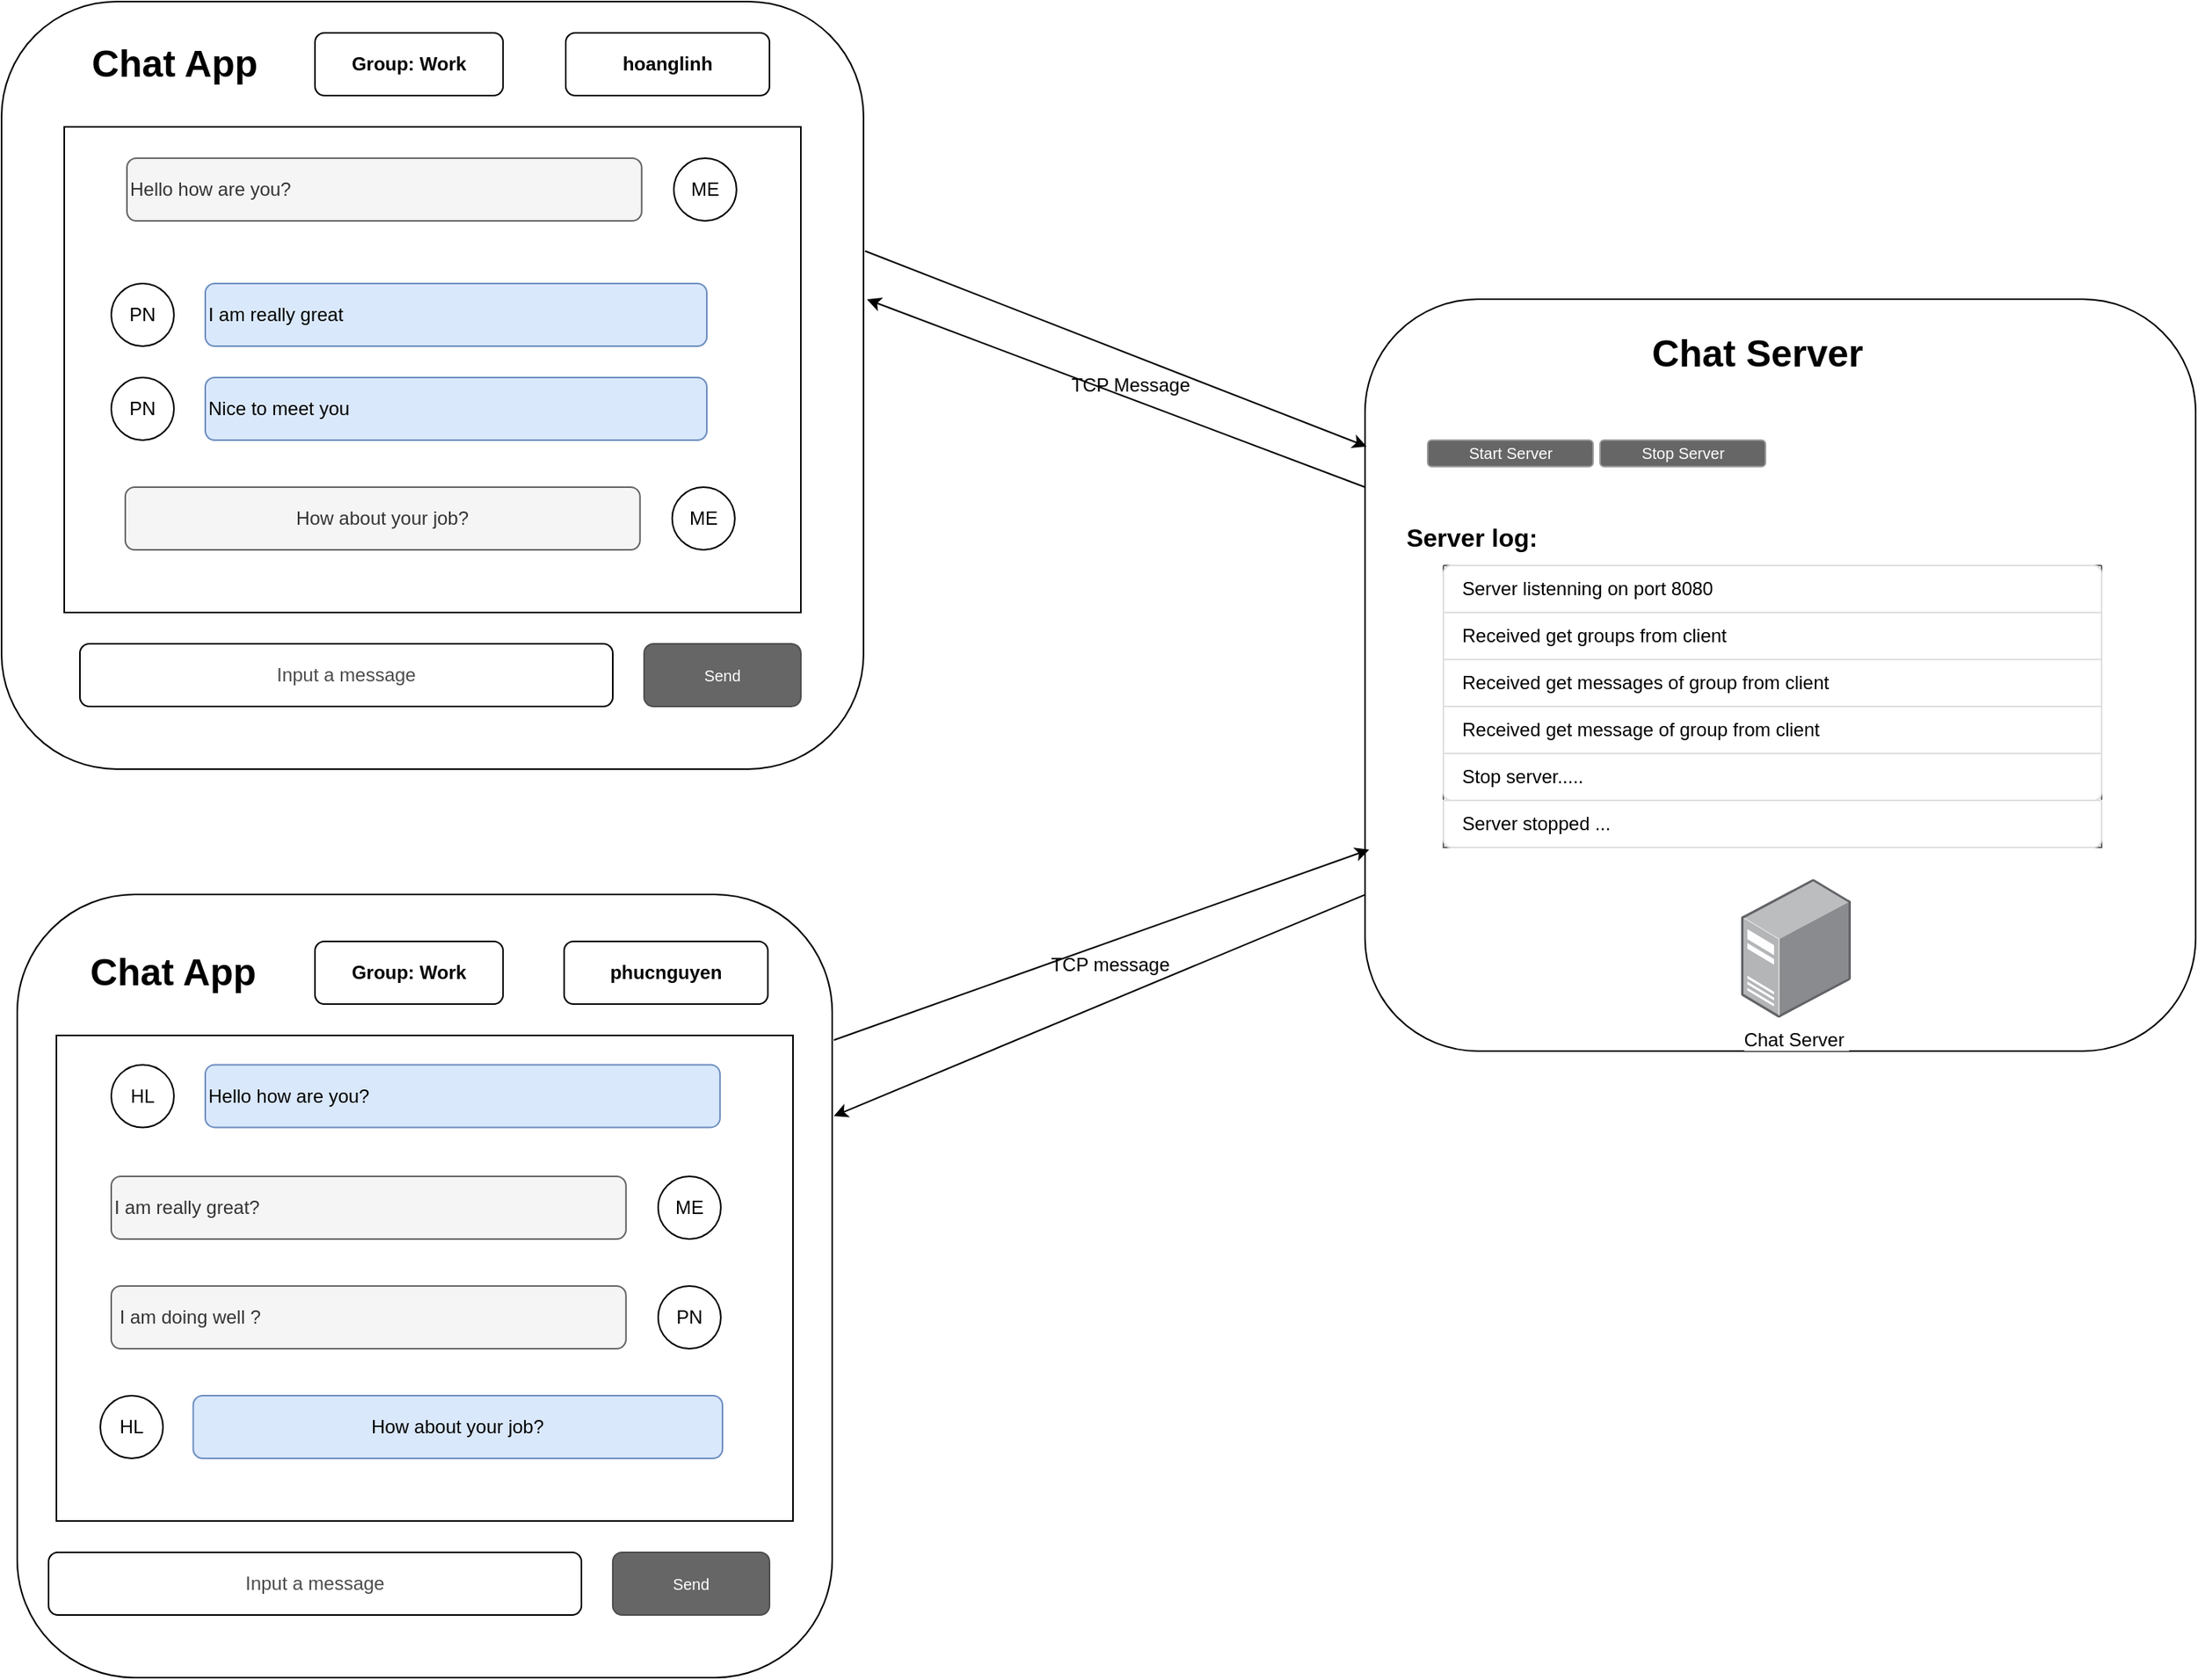 <mxfile version="24.7.17" pages="4">
  <diagram name="User Interface" id="kkoWEC16X2jwk09VRAtZ">
    <mxGraphModel dx="2104" dy="1408" grid="1" gridSize="10" guides="1" tooltips="1" connect="1" arrows="1" fold="1" page="1" pageScale="1" pageWidth="827" pageHeight="1169" math="0" shadow="0">
      <root>
        <mxCell id="0" />
        <mxCell id="1" parent="0" />
        <mxCell id="aZz681Y8wiULObZYQGnS-1" value="" style="rounded=1;whiteSpace=wrap;html=1;" parent="1" vertex="1">
          <mxGeometry x="70" y="90" width="550" height="490" as="geometry" />
        </mxCell>
        <mxCell id="aZz681Y8wiULObZYQGnS-3" value="" style="rounded=0;whiteSpace=wrap;html=1;" parent="1" vertex="1">
          <mxGeometry x="110" y="170" width="470" height="310" as="geometry" />
        </mxCell>
        <mxCell id="aZz681Y8wiULObZYQGnS-18" value="" style="group;flipV=1;flipH=1;" parent="1" vertex="1" connectable="0">
          <mxGeometry x="140" y="270" width="380" height="40" as="geometry" />
        </mxCell>
        <mxCell id="aZz681Y8wiULObZYQGnS-19" value="I am really great" style="rounded=1;whiteSpace=wrap;html=1;align=left;fillColor=#dae8fc;strokeColor=#6c8ebf;" parent="aZz681Y8wiULObZYQGnS-18" vertex="1">
          <mxGeometry x="60" width="320" height="40" as="geometry" />
        </mxCell>
        <mxCell id="aZz681Y8wiULObZYQGnS-20" value="PN" style="ellipse;whiteSpace=wrap;html=1;aspect=fixed;" parent="aZz681Y8wiULObZYQGnS-18" vertex="1">
          <mxGeometry width="40" height="40" as="geometry" />
        </mxCell>
        <mxCell id="aZz681Y8wiULObZYQGnS-22" value="" style="group" parent="1" vertex="1" connectable="0">
          <mxGeometry x="150" y="190" width="390" height="40" as="geometry" />
        </mxCell>
        <mxCell id="aZz681Y8wiULObZYQGnS-23" value="" style="group" parent="aZz681Y8wiULObZYQGnS-22" vertex="1" connectable="0">
          <mxGeometry width="390" height="40" as="geometry" />
        </mxCell>
        <mxCell id="aZz681Y8wiULObZYQGnS-9" value="Hello how are you?" style="rounded=1;whiteSpace=wrap;html=1;align=left;fillColor=#f5f5f5;fontColor=#333333;strokeColor=#666666;" parent="aZz681Y8wiULObZYQGnS-23" vertex="1">
          <mxGeometry width="328.421" height="40" as="geometry" />
        </mxCell>
        <mxCell id="aZz681Y8wiULObZYQGnS-13" value="ME" style="ellipse;whiteSpace=wrap;html=1;aspect=fixed;" parent="aZz681Y8wiULObZYQGnS-23" vertex="1">
          <mxGeometry x="348.947" width="40" height="40" as="geometry" />
        </mxCell>
        <mxCell id="aZz681Y8wiULObZYQGnS-24" value="" style="group;flipV=1;flipH=1;align=left;" parent="1" vertex="1" connectable="0">
          <mxGeometry x="140" y="330" width="380" height="40" as="geometry" />
        </mxCell>
        <mxCell id="aZz681Y8wiULObZYQGnS-25" value="Nice to meet you" style="rounded=1;whiteSpace=wrap;html=1;align=left;fillColor=#dae8fc;strokeColor=#6c8ebf;" parent="aZz681Y8wiULObZYQGnS-24" vertex="1">
          <mxGeometry x="60" width="320" height="40" as="geometry" />
        </mxCell>
        <mxCell id="aZz681Y8wiULObZYQGnS-26" value="PN" style="ellipse;whiteSpace=wrap;html=1;aspect=fixed;" parent="aZz681Y8wiULObZYQGnS-24" vertex="1">
          <mxGeometry width="40" height="40" as="geometry" />
        </mxCell>
        <mxCell id="aZz681Y8wiULObZYQGnS-27" value="" style="group;align=left;" parent="1" vertex="1" connectable="0">
          <mxGeometry x="148.95" y="400" width="390" height="40" as="geometry" />
        </mxCell>
        <mxCell id="aZz681Y8wiULObZYQGnS-28" value="" style="group" parent="aZz681Y8wiULObZYQGnS-27" vertex="1" connectable="0">
          <mxGeometry width="390" height="40" as="geometry" />
        </mxCell>
        <mxCell id="aZz681Y8wiULObZYQGnS-29" value="How about your job?" style="rounded=1;whiteSpace=wrap;html=1;fillColor=#f5f5f5;fontColor=#333333;strokeColor=#666666;" parent="aZz681Y8wiULObZYQGnS-28" vertex="1">
          <mxGeometry width="328.421" height="40" as="geometry" />
        </mxCell>
        <mxCell id="aZz681Y8wiULObZYQGnS-30" value="ME" style="ellipse;whiteSpace=wrap;html=1;aspect=fixed;" parent="aZz681Y8wiULObZYQGnS-28" vertex="1">
          <mxGeometry x="348.947" width="40" height="40" as="geometry" />
        </mxCell>
        <mxCell id="aZz681Y8wiULObZYQGnS-31" value="Chat App" style="text;strokeColor=none;fillColor=none;html=1;fontSize=24;fontStyle=1;verticalAlign=middle;align=center;" parent="1" vertex="1">
          <mxGeometry x="130" y="110" width="100" height="40" as="geometry" />
        </mxCell>
        <mxCell id="aZz681Y8wiULObZYQGnS-34" value="" style="group" parent="1" vertex="1" connectable="0">
          <mxGeometry x="940" y="280" width="530" height="488.7" as="geometry" />
        </mxCell>
        <mxCell id="aZz681Y8wiULObZYQGnS-2" value="" style="rounded=1;whiteSpace=wrap;html=1;" parent="aZz681Y8wiULObZYQGnS-34" vertex="1">
          <mxGeometry width="530" height="480" as="geometry" />
        </mxCell>
        <mxCell id="opsHl_IxKaoukE8vfMGn-2" value="Chat Server" style="text;strokeColor=none;fillColor=none;html=1;fontSize=24;fontStyle=1;verticalAlign=middle;align=center;" parent="aZz681Y8wiULObZYQGnS-34" vertex="1">
          <mxGeometry x="200" y="15" width="100" height="40" as="geometry" />
        </mxCell>
        <mxCell id="opsHl_IxKaoukE8vfMGn-3" value="Start Server" style="rounded=1;html=1;shadow=0;dashed=0;whiteSpace=wrap;fontSize=10;fillColor=#666666;align=center;strokeColor=#999999;fontColor=#ffffff;" parent="aZz681Y8wiULObZYQGnS-34" vertex="1">
          <mxGeometry x="40" y="90" width="105.5" height="16.88" as="geometry" />
        </mxCell>
        <mxCell id="opsHl_IxKaoukE8vfMGn-4" value="Stop Server" style="rounded=1;html=1;shadow=0;dashed=0;whiteSpace=wrap;fontSize=10;fillColor=#666666;align=center;strokeColor=#999999;fontColor=#ffffff;" parent="aZz681Y8wiULObZYQGnS-34" vertex="1">
          <mxGeometry x="150" y="90" width="105.5" height="16.88" as="geometry" />
        </mxCell>
        <mxCell id="opsHl_IxKaoukE8vfMGn-5" value="&lt;font style=&quot;font-size: 16px;&quot;&gt;Server log:&amp;nbsp;&lt;/font&gt;" style="text;strokeColor=none;fillColor=none;html=1;fontSize=24;fontStyle=1;verticalAlign=middle;align=center;" parent="aZz681Y8wiULObZYQGnS-34" vertex="1">
          <mxGeometry x="20" y="130" width="100" height="40" as="geometry" />
        </mxCell>
        <mxCell id="opsHl_IxKaoukE8vfMGn-6" value="" style="swimlane;fontStyle=0;childLayout=stackLayout;horizontal=1;startSize=0;horizontalStack=0;resizeParent=1;resizeParentMax=0;resizeLast=0;collapsible=0;marginBottom=0;whiteSpace=wrap;html=1;strokeColor=#666666;fillColor=#f5f5f5;fontColor=#333333;" parent="aZz681Y8wiULObZYQGnS-34" vertex="1">
          <mxGeometry x="50" y="170" width="420" height="180" as="geometry" />
        </mxCell>
        <mxCell id="opsHl_IxKaoukE8vfMGn-7" value="Server listenning on port 8080" style="text;strokeColor=#DFDFDF;fillColor=#FFFFFF;align=left;verticalAlign=middle;spacingLeft=10;spacingRight=10;overflow=hidden;points=[[0,0.5],[1,0.5]];portConstraint=eastwest;rotatable=0;whiteSpace=wrap;html=1;shape=mxgraph.bootstrap.topButton;rSize=5;fontColor=#000000;" parent="opsHl_IxKaoukE8vfMGn-6" vertex="1">
          <mxGeometry width="420" height="30" as="geometry" />
        </mxCell>
        <mxCell id="opsHl_IxKaoukE8vfMGn-8" value="Received get groups from client&amp;nbsp;" style="text;strokeColor=#DFDFDF;fillColor=#FFFFFF;align=left;verticalAlign=middle;spacingLeft=10;spacingRight=10;overflow=hidden;points=[[0,0.5],[1,0.5]];portConstraint=eastwest;rotatable=0;whiteSpace=wrap;html=1;rSize=5;fontColor=#000000;" parent="opsHl_IxKaoukE8vfMGn-6" vertex="1">
          <mxGeometry y="30" width="420" height="30" as="geometry" />
        </mxCell>
        <mxCell id="opsHl_IxKaoukE8vfMGn-9" value="Received get messages of group from client&amp;nbsp;" style="text;strokeColor=#DFDFDF;fillColor=#FFFFFF;align=left;verticalAlign=middle;spacingLeft=10;spacingRight=10;overflow=hidden;points=[[0,0.5],[1,0.5]];portConstraint=eastwest;rotatable=0;whiteSpace=wrap;html=1;rSize=5;fontColor=#000000;" parent="opsHl_IxKaoukE8vfMGn-6" vertex="1">
          <mxGeometry y="60" width="420" height="30" as="geometry" />
        </mxCell>
        <mxCell id="opsHl_IxKaoukE8vfMGn-10" value="Received get message of group from client&amp;nbsp;" style="text;strokeColor=#DFDFDF;fillColor=#FFFFFF;align=left;verticalAlign=middle;spacingLeft=10;spacingRight=10;overflow=hidden;points=[[0,0.5],[1,0.5]];portConstraint=eastwest;rotatable=0;whiteSpace=wrap;html=1;rSize=5;fontColor=#000000;" parent="opsHl_IxKaoukE8vfMGn-6" vertex="1">
          <mxGeometry y="90" width="420" height="30" as="geometry" />
        </mxCell>
        <mxCell id="opsHl_IxKaoukE8vfMGn-11" value="Stop server....." style="text;strokeColor=#DFDFDF;fillColor=#FFFFFF;align=left;verticalAlign=middle;spacingLeft=10;spacingRight=10;overflow=hidden;points=[[0,0.5],[1,0.5]];portConstraint=eastwest;rotatable=0;whiteSpace=wrap;html=1;shape=mxgraph.bootstrap.bottomButton;rSize=5;fontColor=#000000;" parent="opsHl_IxKaoukE8vfMGn-6" vertex="1">
          <mxGeometry y="120" width="420" height="30" as="geometry" />
        </mxCell>
        <mxCell id="opsHl_IxKaoukE8vfMGn-13" value="Server stopped ...&amp;nbsp;" style="text;strokeColor=#DFDFDF;fillColor=#FFFFFF;align=left;verticalAlign=middle;spacingLeft=10;spacingRight=10;overflow=hidden;points=[[0,0.5],[1,0.5]];portConstraint=eastwest;rotatable=0;whiteSpace=wrap;html=1;shape=mxgraph.bootstrap.bottomButton;rSize=5;fontColor=#000000;" parent="opsHl_IxKaoukE8vfMGn-6" vertex="1">
          <mxGeometry y="150" width="420" height="30" as="geometry" />
        </mxCell>
        <mxCell id="aZz681Y8wiULObZYQGnS-10" value="Chat Server&amp;nbsp;" style="image;points=[];aspect=fixed;html=1;align=center;shadow=0;dashed=0;image=img/lib/allied_telesis/computer_and_terminals/Server_Desktop.svg;" parent="aZz681Y8wiULObZYQGnS-34" vertex="1">
          <mxGeometry x="240" y="370" width="69.98" height="88.7" as="geometry" />
        </mxCell>
        <mxCell id="L5mD3Go3oSKjHbqZLfvd-1" value="hoanglinh" style="rounded=1;whiteSpace=wrap;html=1;fontStyle=1" parent="1" vertex="1">
          <mxGeometry x="430" y="110" width="130" height="40" as="geometry" />
        </mxCell>
        <mxCell id="L5mD3Go3oSKjHbqZLfvd-2" value="" style="endArrow=classic;html=1;rounded=0;exitX=1;exitY=0.325;exitDx=0;exitDy=0;exitPerimeter=0;entryX=0.002;entryY=0.196;entryDx=0;entryDy=0;entryPerimeter=0;" parent="1" edge="1" target="aZz681Y8wiULObZYQGnS-2">
          <mxGeometry width="50" height="50" relative="1" as="geometry">
            <mxPoint x="621" y="249.25" as="sourcePoint" />
            <mxPoint x="1061" y="410" as="targetPoint" />
          </mxGeometry>
        </mxCell>
        <mxCell id="L5mD3Go3oSKjHbqZLfvd-3" value="" style="endArrow=classic;html=1;rounded=0;entryX=1.004;entryY=0.388;entryDx=0;entryDy=0;entryPerimeter=0;exitX=0;exitY=0.25;exitDx=0;exitDy=0;" parent="1" target="aZz681Y8wiULObZYQGnS-1" edge="1" source="aZz681Y8wiULObZYQGnS-2">
          <mxGeometry width="50" height="50" relative="1" as="geometry">
            <mxPoint x="1060" y="448" as="sourcePoint" />
            <mxPoint x="800" y="240" as="targetPoint" />
          </mxGeometry>
        </mxCell>
        <mxCell id="L5mD3Go3oSKjHbqZLfvd-5" value="" style="rounded=1;whiteSpace=wrap;html=1;" parent="1" vertex="1">
          <mxGeometry x="80" y="660" width="520" height="500" as="geometry" />
        </mxCell>
        <mxCell id="L5mD3Go3oSKjHbqZLfvd-8" value="" style="endArrow=classic;html=1;rounded=0;entryX=0.005;entryY=0.732;entryDx=0;entryDy=0;entryPerimeter=0;exitX=1.002;exitY=0.186;exitDx=0;exitDy=0;exitPerimeter=0;" parent="1" edge="1" target="aZz681Y8wiULObZYQGnS-2" source="L5mD3Go3oSKjHbqZLfvd-5">
          <mxGeometry width="50" height="50" relative="1" as="geometry">
            <mxPoint x="660" y="690" as="sourcePoint" />
            <mxPoint x="1060" y="600" as="targetPoint" />
          </mxGeometry>
        </mxCell>
        <mxCell id="L5mD3Go3oSKjHbqZLfvd-10" value="" style="endArrow=classic;html=1;rounded=0;entryX=1.002;entryY=0.283;entryDx=0;entryDy=0;entryPerimeter=0;exitX=0;exitY=0.792;exitDx=0;exitDy=0;exitPerimeter=0;" parent="1" edge="1" target="L5mD3Go3oSKjHbqZLfvd-5" source="aZz681Y8wiULObZYQGnS-2">
          <mxGeometry width="50" height="50" relative="1" as="geometry">
            <mxPoint x="1060" y="630" as="sourcePoint" />
            <mxPoint x="602" y="782.87" as="targetPoint" />
          </mxGeometry>
        </mxCell>
        <mxCell id="L5mD3Go3oSKjHbqZLfvd-14" style="edgeStyle=orthogonalEdgeStyle;rounded=0;orthogonalLoop=1;jettySize=auto;html=1;exitX=0.5;exitY=1;exitDx=0;exitDy=0;" parent="1" source="L5mD3Go3oSKjHbqZLfvd-1" target="L5mD3Go3oSKjHbqZLfvd-1" edge="1">
          <mxGeometry relative="1" as="geometry" />
        </mxCell>
        <mxCell id="L5mD3Go3oSKjHbqZLfvd-15" value="Chat App" style="text;strokeColor=none;fillColor=none;html=1;fontSize=24;fontStyle=1;verticalAlign=middle;align=center;" parent="1" vertex="1">
          <mxGeometry x="128.95" y="690" width="100" height="40" as="geometry" />
        </mxCell>
        <mxCell id="L5mD3Go3oSKjHbqZLfvd-16" value="phucnguyen" style="rounded=1;whiteSpace=wrap;html=1;fontStyle=1" parent="1" vertex="1">
          <mxGeometry x="428.95" y="690" width="130" height="40" as="geometry" />
        </mxCell>
        <mxCell id="eka-_aFjOgbKlkt7jNMK-4" value="Group: Work" style="rounded=1;whiteSpace=wrap;html=1;fontStyle=1" parent="1" vertex="1">
          <mxGeometry x="270" y="110" width="120" height="40" as="geometry" />
        </mxCell>
        <mxCell id="eka-_aFjOgbKlkt7jNMK-5" value="Group: Work" style="rounded=1;whiteSpace=wrap;html=1;fontStyle=1" parent="1" vertex="1">
          <mxGeometry x="270" y="690" width="120" height="40" as="geometry" />
        </mxCell>
        <mxCell id="AbThsHRINLhEI-LV0mSU-2" value="TCP Message" style="text;html=1;align=center;verticalAlign=middle;resizable=0;points=[];autosize=1;strokeColor=none;fillColor=none;" parent="1" vertex="1">
          <mxGeometry x="740" y="320" width="100" height="30" as="geometry" />
        </mxCell>
        <mxCell id="HB8Li79JZ6APXxTswoxL-2" value="TCP message" style="text;html=1;align=center;verticalAlign=middle;resizable=0;points=[];autosize=1;strokeColor=none;fillColor=none;" parent="1" vertex="1">
          <mxGeometry x="727" y="690" width="100" height="30" as="geometry" />
        </mxCell>
        <mxCell id="F8jf8nzXg49EsGvcMCz--2" value="" style="rounded=0;whiteSpace=wrap;html=1;" vertex="1" parent="1">
          <mxGeometry x="105" y="750" width="470" height="310" as="geometry" />
        </mxCell>
        <mxCell id="F8jf8nzXg49EsGvcMCz--3" value="" style="group;flipV=1;flipH=1;" vertex="1" connectable="0" parent="1">
          <mxGeometry x="140" y="840" width="390" height="40" as="geometry" />
        </mxCell>
        <mxCell id="F8jf8nzXg49EsGvcMCz--4" value="I am really great?" style="rounded=1;whiteSpace=wrap;html=1;align=left;fillColor=#f5f5f5;fontColor=#333333;strokeColor=#666666;" vertex="1" parent="F8jf8nzXg49EsGvcMCz--3">
          <mxGeometry width="328.421" height="40" as="geometry" />
        </mxCell>
        <mxCell id="F8jf8nzXg49EsGvcMCz--5" value="ME" style="ellipse;whiteSpace=wrap;html=1;aspect=fixed;" vertex="1" parent="F8jf8nzXg49EsGvcMCz--3">
          <mxGeometry x="348.947" width="40" height="40" as="geometry" />
        </mxCell>
        <mxCell id="F8jf8nzXg49EsGvcMCz--6" value="" style="group;flipH=0;flipV=0;" vertex="1" connectable="0" parent="1">
          <mxGeometry x="140" y="768.7" width="390" height="40" as="geometry" />
        </mxCell>
        <mxCell id="F8jf8nzXg49EsGvcMCz--7" value="" style="group" vertex="1" connectable="0" parent="F8jf8nzXg49EsGvcMCz--6">
          <mxGeometry width="390" height="40" as="geometry" />
        </mxCell>
        <mxCell id="F8jf8nzXg49EsGvcMCz--8" value="Hello how are you?" style="rounded=1;whiteSpace=wrap;html=1;align=left;fillColor=#dae8fc;strokeColor=#6c8ebf;" vertex="1" parent="F8jf8nzXg49EsGvcMCz--7">
          <mxGeometry x="60" width="328.421" height="40" as="geometry" />
        </mxCell>
        <mxCell id="F8jf8nzXg49EsGvcMCz--9" value="HL" style="ellipse;whiteSpace=wrap;html=1;aspect=fixed;" vertex="1" parent="F8jf8nzXg49EsGvcMCz--7">
          <mxGeometry x="-0.003" width="40" height="40" as="geometry" />
        </mxCell>
        <mxCell id="F8jf8nzXg49EsGvcMCz--10" value="" style="group;flipV=1;flipH=1;align=left;" vertex="1" connectable="0" parent="1">
          <mxGeometry x="140" y="910" width="390" height="40" as="geometry" />
        </mxCell>
        <mxCell id="F8jf8nzXg49EsGvcMCz--11" value="&amp;nbsp;I am doing well ?" style="rounded=1;whiteSpace=wrap;html=1;align=left;fillColor=#f5f5f5;fontColor=#333333;strokeColor=#666666;" vertex="1" parent="F8jf8nzXg49EsGvcMCz--10">
          <mxGeometry width="328.421" height="40" as="geometry" />
        </mxCell>
        <mxCell id="F8jf8nzXg49EsGvcMCz--12" value="PN" style="ellipse;whiteSpace=wrap;html=1;aspect=fixed;" vertex="1" parent="F8jf8nzXg49EsGvcMCz--10">
          <mxGeometry x="348.947" width="40" height="40" as="geometry" />
        </mxCell>
        <mxCell id="F8jf8nzXg49EsGvcMCz--13" value="" style="group;align=left;" vertex="1" connectable="0" parent="1">
          <mxGeometry x="128.95" y="980" width="401.05" height="40" as="geometry" />
        </mxCell>
        <mxCell id="F8jf8nzXg49EsGvcMCz--14" value="" style="group" vertex="1" connectable="0" parent="F8jf8nzXg49EsGvcMCz--13">
          <mxGeometry width="401.05" height="40" as="geometry" />
        </mxCell>
        <mxCell id="F8jf8nzXg49EsGvcMCz--15" value="How about your job?" style="rounded=1;whiteSpace=wrap;html=1;fillColor=#dae8fc;strokeColor=#6c8ebf;" vertex="1" parent="F8jf8nzXg49EsGvcMCz--14">
          <mxGeometry x="63.325" width="337.726" height="40" as="geometry" />
        </mxCell>
        <mxCell id="F8jf8nzXg49EsGvcMCz--16" value="HL" style="ellipse;whiteSpace=wrap;html=1;aspect=fixed;" vertex="1" parent="F8jf8nzXg49EsGvcMCz--14">
          <mxGeometry x="4.059" width="40" height="40" as="geometry" />
        </mxCell>
        <mxCell id="F8jf8nzXg49EsGvcMCz--18" value="" style="group" vertex="1" connectable="0" parent="1">
          <mxGeometry x="120" y="500" width="460" height="40" as="geometry" />
        </mxCell>
        <mxCell id="aZz681Y8wiULObZYQGnS-4" value="Input a message" style="rounded=1;whiteSpace=wrap;html=1;textOpacity=70;" parent="F8jf8nzXg49EsGvcMCz--18" vertex="1">
          <mxGeometry width="340" height="40" as="geometry" />
        </mxCell>
        <mxCell id="aZz681Y8wiULObZYQGnS-8" value="Send" style="rounded=1;html=1;shadow=0;dashed=0;whiteSpace=wrap;fontSize=10;fillColor=#666666;align=center;strokeColor=#4D4D4D;fontColor=#ffffff;" parent="F8jf8nzXg49EsGvcMCz--18" vertex="1">
          <mxGeometry x="360" width="100" height="40" as="geometry" />
        </mxCell>
        <mxCell id="F8jf8nzXg49EsGvcMCz--19" value="" style="group" vertex="1" connectable="0" parent="1">
          <mxGeometry x="100" y="1080" width="460" height="40" as="geometry" />
        </mxCell>
        <mxCell id="F8jf8nzXg49EsGvcMCz--20" value="Input a message" style="rounded=1;whiteSpace=wrap;html=1;textOpacity=70;" vertex="1" parent="F8jf8nzXg49EsGvcMCz--19">
          <mxGeometry width="340" height="40" as="geometry" />
        </mxCell>
        <mxCell id="F8jf8nzXg49EsGvcMCz--21" value="Send" style="rounded=1;html=1;shadow=0;dashed=0;whiteSpace=wrap;fontSize=10;fillColor=#666666;align=center;strokeColor=#4D4D4D;fontColor=#ffffff;" vertex="1" parent="F8jf8nzXg49EsGvcMCz--19">
          <mxGeometry x="360" width="100" height="40" as="geometry" />
        </mxCell>
      </root>
    </mxGraphModel>
  </diagram>
  <diagram id="P8gpwYp_JtWtx5vC6pTj" name="Features">
    <mxGraphModel dx="726" dy="486" grid="1" gridSize="10" guides="1" tooltips="1" connect="1" arrows="1" fold="1" page="1" pageScale="1" pageWidth="827" pageHeight="1169" math="0" shadow="0">
      <root>
        <mxCell id="0" />
        <mxCell id="1" parent="0" />
        <mxCell id="McjbOqBIfIkJbyc_7Geh-1" value="" style="swimlane;fontStyle=0;childLayout=stackLayout;horizontal=1;startSize=0;horizontalStack=0;resizeParent=1;resizeParentMax=0;resizeLast=0;collapsible=0;marginBottom=0;whiteSpace=wrap;html=1;strokeColor=none;fillColor=none;" parent="1" vertex="1">
          <mxGeometry x="270" y="230" width="200" height="60" as="geometry" />
        </mxCell>
        <mxCell id="McjbOqBIfIkJbyc_7Geh-3" value="Server Log" style="text;strokeColor=#DFDFDF;fillColor=#FFFFFF;align=left;verticalAlign=middle;spacingLeft=10;spacingRight=10;overflow=hidden;points=[[0,0.5],[1,0.5]];portConstraint=eastwest;rotatable=0;whiteSpace=wrap;html=1;rSize=5;fontColor=#000000;" parent="McjbOqBIfIkJbyc_7Geh-1" vertex="1">
          <mxGeometry width="200" height="30" as="geometry" />
        </mxCell>
        <mxCell id="IUztvryNzIXdS7vtBg59-5" value="Store chat data" style="text;strokeColor=#DFDFDF;fillColor=#FFFFFF;align=left;verticalAlign=middle;spacingLeft=10;spacingRight=10;overflow=hidden;points=[[0,0.5],[1,0.5]];portConstraint=eastwest;rotatable=0;whiteSpace=wrap;html=1;rSize=5;fontColor=#000000;" parent="McjbOqBIfIkJbyc_7Geh-1" vertex="1">
          <mxGeometry y="30" width="200" height="30" as="geometry" />
        </mxCell>
        <mxCell id="IUztvryNzIXdS7vtBg59-1" value="Server" style="shape=umlActor;verticalLabelPosition=bottom;verticalAlign=top;html=1;outlineConnect=0;" parent="1" vertex="1">
          <mxGeometry x="50" y="230" width="30" height="60" as="geometry" />
        </mxCell>
        <mxCell id="IUztvryNzIXdS7vtBg59-6" value="" style="swimlane;fontStyle=0;childLayout=stackLayout;horizontal=1;startSize=0;horizontalStack=0;resizeParent=1;resizeParentMax=0;resizeLast=0;collapsible=0;marginBottom=0;whiteSpace=wrap;html=1;strokeColor=none;fillColor=none;" parent="1" vertex="1">
          <mxGeometry x="260" y="70" width="200" height="90" as="geometry" />
        </mxCell>
        <mxCell id="IUztvryNzIXdS7vtBg59-7" value="Send a message" style="text;strokeColor=#DFDFDF;fillColor=#FFFFFF;align=left;verticalAlign=middle;spacingLeft=10;spacingRight=10;overflow=hidden;points=[[0,0.5],[1,0.5]];portConstraint=eastwest;rotatable=0;whiteSpace=wrap;html=1;rSize=5;fontColor=#000000;" parent="IUztvryNzIXdS7vtBg59-6" vertex="1">
          <mxGeometry width="200" height="30" as="geometry" />
        </mxCell>
        <mxCell id="IUztvryNzIXdS7vtBg59-8" value="Get all group" style="text;strokeColor=#DFDFDF;fillColor=#FFFFFF;align=left;verticalAlign=middle;spacingLeft=10;spacingRight=10;overflow=hidden;points=[[0,0.5],[1,0.5]];portConstraint=eastwest;rotatable=0;whiteSpace=wrap;html=1;rSize=5;fontColor=#000000;" parent="IUztvryNzIXdS7vtBg59-6" vertex="1">
          <mxGeometry y="30" width="200" height="30" as="geometry" />
        </mxCell>
        <mxCell id="IUztvryNzIXdS7vtBg59-9" value="Get all message from a group" style="text;strokeColor=#DFDFDF;fillColor=#FFFFFF;align=left;verticalAlign=middle;spacingLeft=10;spacingRight=10;overflow=hidden;points=[[0,0.5],[1,0.5]];portConstraint=eastwest;rotatable=0;whiteSpace=wrap;html=1;rSize=5;fontColor=#000000;" parent="IUztvryNzIXdS7vtBg59-6" vertex="1">
          <mxGeometry y="60" width="200" height="30" as="geometry" />
        </mxCell>
        <mxCell id="IUztvryNzIXdS7vtBg59-13" value="" style="endArrow=classic;html=1;rounded=0;entryX=0.019;entryY=-0.094;entryDx=0;entryDy=0;entryPerimeter=0;" parent="1" source="IUztvryNzIXdS7vtBg59-1" target="IUztvryNzIXdS7vtBg59-5" edge="1">
          <mxGeometry width="50" height="50" relative="1" as="geometry">
            <mxPoint x="200" y="340" as="sourcePoint" />
            <mxPoint x="250" y="290" as="targetPoint" />
          </mxGeometry>
        </mxCell>
        <mxCell id="IUztvryNzIXdS7vtBg59-15" value="Client" style="shape=umlActor;verticalLabelPosition=bottom;verticalAlign=top;html=1;outlineConnect=0;" parent="1" vertex="1">
          <mxGeometry x="60" y="80" width="30" height="60" as="geometry" />
        </mxCell>
        <mxCell id="IUztvryNzIXdS7vtBg59-16" value="" style="endArrow=classic;html=1;rounded=0;entryX=0;entryY=0.5;entryDx=0;entryDy=0;" parent="1" source="IUztvryNzIXdS7vtBg59-15" target="IUztvryNzIXdS7vtBg59-8" edge="1">
          <mxGeometry width="50" height="50" relative="1" as="geometry">
            <mxPoint x="150" y="120" as="sourcePoint" />
            <mxPoint x="200" y="70" as="targetPoint" />
          </mxGeometry>
        </mxCell>
      </root>
    </mxGraphModel>
  </diagram>
  <diagram id="KvwCSJqptSHqTbmgot8E" name="Protocol">
    <mxGraphModel dx="1238" dy="828" grid="1" gridSize="10" guides="1" tooltips="1" connect="1" arrows="1" fold="1" page="1" pageScale="1" pageWidth="827" pageHeight="1169" math="0" shadow="0">
      <root>
        <mxCell id="0" />
        <mxCell id="1" parent="0" />
        <mxCell id="f_U_d44kilACBReC1mQT-1" value="Commands&lt;br&gt;&lt;b&gt;SEND = 0x12, REQUEST_MESSAGES, GET_MESSAGES, REQUEST_GROUPS, GET_GROUPS&lt;/b&gt;" style="html=1;whiteSpace=wrap;align=left;" parent="1" vertex="1">
          <mxGeometry x="230" y="60" width="130" height="120" as="geometry" />
        </mxCell>
        <mxCell id="S1RHo5tVlwsRHSiSAdNm-8" value="" style="group" parent="1" vertex="1" connectable="0">
          <mxGeometry x="50" y="360" width="670" height="60" as="geometry" />
        </mxCell>
        <mxCell id="S1RHo5tVlwsRHSiSAdNm-6" value="end" style="rounded=0;whiteSpace=wrap;html=1;container=0;movable=1;resizable=1;rotatable=1;deletable=1;editable=1;locked=0;connectable=1;" parent="S1RHo5tVlwsRHSiSAdNm-8" vertex="1">
          <mxGeometry x="550" width="120" height="60" as="geometry" />
        </mxCell>
        <mxCell id="S1RHo5tVlwsRHSiSAdNm-2" value="start" style="rounded=0;whiteSpace=wrap;html=1;container=0;movable=1;resizable=1;rotatable=1;deletable=1;editable=1;locked=0;connectable=1;" parent="S1RHo5tVlwsRHSiSAdNm-8" vertex="1">
          <mxGeometry width="60" height="60" as="geometry" />
        </mxCell>
        <mxCell id="S1RHo5tVlwsRHSiSAdNm-3" value="json content" style="rounded=0;whiteSpace=wrap;html=1;container=0;movable=1;resizable=1;rotatable=1;deletable=1;editable=1;locked=0;connectable=1;" parent="S1RHo5tVlwsRHSiSAdNm-8" vertex="1">
          <mxGeometry x="150" width="400" height="60" as="geometry" />
        </mxCell>
        <mxCell id="S1RHo5tVlwsRHSiSAdNm-4" value="opcode" style="rounded=0;whiteSpace=wrap;html=1;container=0;movable=1;resizable=1;rotatable=1;deletable=1;editable=1;locked=0;connectable=1;" parent="S1RHo5tVlwsRHSiSAdNm-8" vertex="1">
          <mxGeometry x="60" width="90" height="60" as="geometry" />
        </mxCell>
        <mxCell id="S1RHo5tVlwsRHSiSAdNm-9" value="2bytes" style="text;html=1;align=center;verticalAlign=middle;resizable=0;points=[];autosize=1;strokeColor=none;fillColor=none;" parent="1" vertex="1">
          <mxGeometry x="50" y="318" width="60" height="30" as="geometry" />
        </mxCell>
        <mxCell id="S1RHo5tVlwsRHSiSAdNm-10" value="1bytes" style="text;html=1;align=center;verticalAlign=middle;resizable=0;points=[];autosize=1;strokeColor=none;fillColor=none;" parent="1" vertex="1">
          <mxGeometry x="120" y="318" width="60" height="30" as="geometry" />
        </mxCell>
        <mxCell id="S1RHo5tVlwsRHSiSAdNm-11" value="n bytes" style="text;html=1;align=center;verticalAlign=middle;resizable=0;points=[];autosize=1;strokeColor=none;fillColor=none;" parent="1" vertex="1">
          <mxGeometry x="340" y="318" width="60" height="30" as="geometry" />
        </mxCell>
        <mxCell id="S1RHo5tVlwsRHSiSAdNm-12" value="2 bytes" style="text;html=1;align=center;verticalAlign=middle;resizable=0;points=[];autosize=1;strokeColor=none;fillColor=none;" parent="1" vertex="1">
          <mxGeometry x="640" y="318" width="60" height="30" as="geometry" />
        </mxCell>
        <mxCell id="iVq8qLhxzjTf_W-CgMq1-1" value="" style="endArrow=classic;html=1;rounded=0;exitX=0.5;exitY=0;exitDx=0;exitDy=0;entryX=0.5;entryY=1;entryDx=0;entryDy=0;" edge="1" parent="1" source="S1RHo5tVlwsRHSiSAdNm-4" target="f_U_d44kilACBReC1mQT-1">
          <mxGeometry width="50" height="50" relative="1" as="geometry">
            <mxPoint x="360" y="270" as="sourcePoint" />
            <mxPoint x="410" y="220" as="targetPoint" />
          </mxGeometry>
        </mxCell>
        <mxCell id="iVq8qLhxzjTf_W-CgMq1-2" value="Packet Structure" style="text;html=1;align=center;verticalAlign=middle;resizable=0;points=[];autosize=1;strokeColor=none;fillColor=none;" vertex="1" parent="1">
          <mxGeometry x="315" y="430" width="110" height="30" as="geometry" />
        </mxCell>
      </root>
    </mxGraphModel>
  </diagram>
  <diagram id="Hmjsm3oEJMoaO2Ajgpf2" name="Database">
    <mxGraphModel dx="877" dy="587" grid="1" gridSize="10" guides="1" tooltips="1" connect="1" arrows="1" fold="1" page="1" pageScale="1" pageWidth="827" pageHeight="1169" math="0" shadow="0">
      <root>
        <mxCell id="0" />
        <mxCell id="1" parent="0" />
        <mxCell id="eJt0lZxQJ2uCy6OcFJSc-1" value="chat_users" style="shape=table;startSize=30;container=1;collapsible=1;childLayout=tableLayout;fixedRows=1;rowLines=0;fontStyle=1;align=center;resizeLast=1;html=1;" parent="1" vertex="1">
          <mxGeometry x="50" y="70" width="240" height="90" as="geometry" />
        </mxCell>
        <mxCell id="eJt0lZxQJ2uCy6OcFJSc-2" value="" style="shape=tableRow;horizontal=0;startSize=0;swimlaneHead=0;swimlaneBody=0;fillColor=none;collapsible=0;dropTarget=0;points=[[0,0.5],[1,0.5]];portConstraint=eastwest;top=0;left=0;right=0;bottom=1;" parent="eJt0lZxQJ2uCy6OcFJSc-1" vertex="1">
          <mxGeometry y="30" width="240" height="30" as="geometry" />
        </mxCell>
        <mxCell id="eJt0lZxQJ2uCy6OcFJSc-3" value="PK" style="shape=partialRectangle;connectable=0;fillColor=none;top=0;left=0;bottom=0;right=0;fontStyle=1;overflow=hidden;whiteSpace=wrap;html=1;" parent="eJt0lZxQJ2uCy6OcFJSc-2" vertex="1">
          <mxGeometry width="30" height="30" as="geometry">
            <mxRectangle width="30" height="30" as="alternateBounds" />
          </mxGeometry>
        </mxCell>
        <mxCell id="eJt0lZxQJ2uCy6OcFJSc-4" value="id: int auto_increment" style="shape=partialRectangle;connectable=0;fillColor=none;top=0;left=0;bottom=0;right=0;align=left;spacingLeft=6;fontStyle=5;overflow=hidden;whiteSpace=wrap;html=1;" parent="eJt0lZxQJ2uCy6OcFJSc-2" vertex="1">
          <mxGeometry x="30" width="210" height="30" as="geometry">
            <mxRectangle width="210" height="30" as="alternateBounds" />
          </mxGeometry>
        </mxCell>
        <mxCell id="eJt0lZxQJ2uCy6OcFJSc-5" value="" style="shape=tableRow;horizontal=0;startSize=0;swimlaneHead=0;swimlaneBody=0;fillColor=none;collapsible=0;dropTarget=0;points=[[0,0.5],[1,0.5]];portConstraint=eastwest;top=0;left=0;right=0;bottom=0;" parent="eJt0lZxQJ2uCy6OcFJSc-1" vertex="1">
          <mxGeometry y="60" width="240" height="30" as="geometry" />
        </mxCell>
        <mxCell id="eJt0lZxQJ2uCy6OcFJSc-6" value="" style="shape=partialRectangle;connectable=0;fillColor=none;top=0;left=0;bottom=0;right=0;editable=1;overflow=hidden;whiteSpace=wrap;html=1;" parent="eJt0lZxQJ2uCy6OcFJSc-5" vertex="1">
          <mxGeometry width="30" height="30" as="geometry">
            <mxRectangle width="30" height="30" as="alternateBounds" />
          </mxGeometry>
        </mxCell>
        <mxCell id="eJt0lZxQJ2uCy6OcFJSc-7" value="user_name: TEXT" style="shape=partialRectangle;connectable=0;fillColor=none;top=0;left=0;bottom=0;right=0;align=left;spacingLeft=6;overflow=hidden;whiteSpace=wrap;html=1;" parent="eJt0lZxQJ2uCy6OcFJSc-5" vertex="1">
          <mxGeometry x="30" width="210" height="30" as="geometry">
            <mxRectangle width="210" height="30" as="alternateBounds" />
          </mxGeometry>
        </mxCell>
        <mxCell id="eJt0lZxQJ2uCy6OcFJSc-14" value="chat_messages" style="shape=table;startSize=30;container=1;collapsible=1;childLayout=tableLayout;fixedRows=1;rowLines=0;fontStyle=1;align=center;resizeLast=1;html=1;" parent="1" vertex="1">
          <mxGeometry x="280" y="310" width="210" height="120" as="geometry" />
        </mxCell>
        <mxCell id="eJt0lZxQJ2uCy6OcFJSc-15" value="" style="shape=tableRow;horizontal=0;startSize=0;swimlaneHead=0;swimlaneBody=0;fillColor=none;collapsible=0;dropTarget=0;points=[[0,0.5],[1,0.5]];portConstraint=eastwest;top=0;left=0;right=0;bottom=1;" parent="eJt0lZxQJ2uCy6OcFJSc-14" vertex="1">
          <mxGeometry y="30" width="210" height="30" as="geometry" />
        </mxCell>
        <mxCell id="eJt0lZxQJ2uCy6OcFJSc-16" value="PK" style="shape=partialRectangle;connectable=0;fillColor=none;top=0;left=0;bottom=0;right=0;fontStyle=1;overflow=hidden;whiteSpace=wrap;html=1;" parent="eJt0lZxQJ2uCy6OcFJSc-15" vertex="1">
          <mxGeometry width="30" height="30" as="geometry">
            <mxRectangle width="30" height="30" as="alternateBounds" />
          </mxGeometry>
        </mxCell>
        <mxCell id="eJt0lZxQJ2uCy6OcFJSc-17" value="id: int auto_increment" style="shape=partialRectangle;connectable=0;fillColor=none;top=0;left=0;bottom=0;right=0;align=left;spacingLeft=6;fontStyle=5;overflow=hidden;whiteSpace=wrap;html=1;" parent="eJt0lZxQJ2uCy6OcFJSc-15" vertex="1">
          <mxGeometry x="30" width="180" height="30" as="geometry">
            <mxRectangle width="180" height="30" as="alternateBounds" />
          </mxGeometry>
        </mxCell>
        <mxCell id="eJt0lZxQJ2uCy6OcFJSc-18" value="" style="shape=tableRow;horizontal=0;startSize=0;swimlaneHead=0;swimlaneBody=0;fillColor=none;collapsible=0;dropTarget=0;points=[[0,0.5],[1,0.5]];portConstraint=eastwest;top=0;left=0;right=0;bottom=0;" parent="eJt0lZxQJ2uCy6OcFJSc-14" vertex="1">
          <mxGeometry y="60" width="210" height="30" as="geometry" />
        </mxCell>
        <mxCell id="eJt0lZxQJ2uCy6OcFJSc-19" value="" style="shape=partialRectangle;connectable=0;fillColor=none;top=0;left=0;bottom=0;right=0;editable=1;overflow=hidden;whiteSpace=wrap;html=1;" parent="eJt0lZxQJ2uCy6OcFJSc-18" vertex="1">
          <mxGeometry width="30" height="30" as="geometry">
            <mxRectangle width="30" height="30" as="alternateBounds" />
          </mxGeometry>
        </mxCell>
        <mxCell id="eJt0lZxQJ2uCy6OcFJSc-20" value="content: TEXT" style="shape=partialRectangle;connectable=0;fillColor=none;top=0;left=0;bottom=0;right=0;align=left;spacingLeft=6;overflow=hidden;whiteSpace=wrap;html=1;" parent="eJt0lZxQJ2uCy6OcFJSc-18" vertex="1">
          <mxGeometry x="30" width="180" height="30" as="geometry">
            <mxRectangle width="180" height="30" as="alternateBounds" />
          </mxGeometry>
        </mxCell>
        <mxCell id="2lcSRAbrLmI8yPpT82i_-1" value="" style="shape=tableRow;horizontal=0;startSize=0;swimlaneHead=0;swimlaneBody=0;fillColor=none;collapsible=0;dropTarget=0;points=[[0,0.5],[1,0.5]];portConstraint=eastwest;top=0;left=0;right=0;bottom=0;" parent="eJt0lZxQJ2uCy6OcFJSc-14" vertex="1">
          <mxGeometry y="90" width="210" height="30" as="geometry" />
        </mxCell>
        <mxCell id="2lcSRAbrLmI8yPpT82i_-2" value="" style="shape=partialRectangle;connectable=0;fillColor=none;top=0;left=0;bottom=0;right=0;editable=1;overflow=hidden;whiteSpace=wrap;html=1;" parent="2lcSRAbrLmI8yPpT82i_-1" vertex="1">
          <mxGeometry width="30" height="30" as="geometry">
            <mxRectangle width="30" height="30" as="alternateBounds" />
          </mxGeometry>
        </mxCell>
        <mxCell id="2lcSRAbrLmI8yPpT82i_-3" value="created_date: Datetime" style="shape=partialRectangle;connectable=0;fillColor=none;top=0;left=0;bottom=0;right=0;align=left;spacingLeft=6;overflow=hidden;whiteSpace=wrap;html=1;" parent="2lcSRAbrLmI8yPpT82i_-1" vertex="1">
          <mxGeometry x="30" width="180" height="30" as="geometry">
            <mxRectangle width="180" height="30" as="alternateBounds" />
          </mxGeometry>
        </mxCell>
        <mxCell id="eJt0lZxQJ2uCy6OcFJSc-21" value="chat_groups" style="shape=table;startSize=30;container=1;collapsible=1;childLayout=tableLayout;fixedRows=1;rowLines=0;fontStyle=1;align=center;resizeLast=1;html=1;" parent="1" vertex="1">
          <mxGeometry x="520" y="50" width="180" height="120" as="geometry" />
        </mxCell>
        <mxCell id="eJt0lZxQJ2uCy6OcFJSc-22" value="" style="shape=tableRow;horizontal=0;startSize=0;swimlaneHead=0;swimlaneBody=0;fillColor=none;collapsible=0;dropTarget=0;points=[[0,0.5],[1,0.5]];portConstraint=eastwest;top=0;left=0;right=0;bottom=1;" parent="eJt0lZxQJ2uCy6OcFJSc-21" vertex="1">
          <mxGeometry y="30" width="180" height="30" as="geometry" />
        </mxCell>
        <mxCell id="eJt0lZxQJ2uCy6OcFJSc-23" value="PK" style="shape=partialRectangle;connectable=0;fillColor=none;top=0;left=0;bottom=0;right=0;fontStyle=1;overflow=hidden;whiteSpace=wrap;html=1;" parent="eJt0lZxQJ2uCy6OcFJSc-22" vertex="1">
          <mxGeometry width="30" height="30" as="geometry">
            <mxRectangle width="30" height="30" as="alternateBounds" />
          </mxGeometry>
        </mxCell>
        <mxCell id="eJt0lZxQJ2uCy6OcFJSc-24" value="id: int auto_increment" style="shape=partialRectangle;connectable=0;fillColor=none;top=0;left=0;bottom=0;right=0;align=left;spacingLeft=6;fontStyle=5;overflow=hidden;whiteSpace=wrap;html=1;" parent="eJt0lZxQJ2uCy6OcFJSc-22" vertex="1">
          <mxGeometry x="30" width="150" height="30" as="geometry">
            <mxRectangle width="150" height="30" as="alternateBounds" />
          </mxGeometry>
        </mxCell>
        <mxCell id="eJt0lZxQJ2uCy6OcFJSc-25" value="" style="shape=tableRow;horizontal=0;startSize=0;swimlaneHead=0;swimlaneBody=0;fillColor=none;collapsible=0;dropTarget=0;points=[[0,0.5],[1,0.5]];portConstraint=eastwest;top=0;left=0;right=0;bottom=0;" parent="eJt0lZxQJ2uCy6OcFJSc-21" vertex="1">
          <mxGeometry y="60" width="180" height="30" as="geometry" />
        </mxCell>
        <mxCell id="eJt0lZxQJ2uCy6OcFJSc-26" value="" style="shape=partialRectangle;connectable=0;fillColor=none;top=0;left=0;bottom=0;right=0;editable=1;overflow=hidden;whiteSpace=wrap;html=1;" parent="eJt0lZxQJ2uCy6OcFJSc-25" vertex="1">
          <mxGeometry width="30" height="30" as="geometry">
            <mxRectangle width="30" height="30" as="alternateBounds" />
          </mxGeometry>
        </mxCell>
        <mxCell id="eJt0lZxQJ2uCy6OcFJSc-27" value="group_id: int&amp;nbsp;" style="shape=partialRectangle;connectable=0;fillColor=none;top=0;left=0;bottom=0;right=0;align=left;spacingLeft=6;overflow=hidden;whiteSpace=wrap;html=1;" parent="eJt0lZxQJ2uCy6OcFJSc-25" vertex="1">
          <mxGeometry x="30" width="150" height="30" as="geometry">
            <mxRectangle width="150" height="30" as="alternateBounds" />
          </mxGeometry>
        </mxCell>
        <mxCell id="Z_3HyjXxpY9r4GiEm86k-1" value="" style="shape=tableRow;horizontal=0;startSize=0;swimlaneHead=0;swimlaneBody=0;fillColor=none;collapsible=0;dropTarget=0;points=[[0,0.5],[1,0.5]];portConstraint=eastwest;top=0;left=0;right=0;bottom=0;" parent="eJt0lZxQJ2uCy6OcFJSc-21" vertex="1">
          <mxGeometry y="90" width="180" height="30" as="geometry" />
        </mxCell>
        <mxCell id="Z_3HyjXxpY9r4GiEm86k-2" value="" style="shape=partialRectangle;connectable=0;fillColor=none;top=0;left=0;bottom=0;right=0;editable=1;overflow=hidden;whiteSpace=wrap;html=1;" parent="Z_3HyjXxpY9r4GiEm86k-1" vertex="1">
          <mxGeometry width="30" height="30" as="geometry">
            <mxRectangle width="30" height="30" as="alternateBounds" />
          </mxGeometry>
        </mxCell>
        <mxCell id="Z_3HyjXxpY9r4GiEm86k-3" value="group_name: TEXT&amp;nbsp;" style="shape=partialRectangle;connectable=0;fillColor=none;top=0;left=0;bottom=0;right=0;align=left;spacingLeft=6;overflow=hidden;whiteSpace=wrap;html=1;" parent="Z_3HyjXxpY9r4GiEm86k-1" vertex="1">
          <mxGeometry x="30" width="150" height="30" as="geometry">
            <mxRectangle width="150" height="30" as="alternateBounds" />
          </mxGeometry>
        </mxCell>
        <mxCell id="eJt0lZxQJ2uCy6OcFJSc-37" value="" style="fontSize=12;html=1;endArrow=ERzeroToMany;endFill=1;rounded=0;entryX=0.75;entryY=0;entryDx=0;entryDy=0;startArrow=ERone;startFill=0;exitX=0.533;exitY=1.167;exitDx=0;exitDy=0;exitPerimeter=0;" parent="1" source="Z_3HyjXxpY9r4GiEm86k-1" target="eJt0lZxQJ2uCy6OcFJSc-14" edge="1">
          <mxGeometry width="100" height="100" relative="1" as="geometry">
            <mxPoint x="658" y="163" as="sourcePoint" />
            <mxPoint x="710" y="260" as="targetPoint" />
          </mxGeometry>
        </mxCell>
        <mxCell id="eJt0lZxQJ2uCy6OcFJSc-39" value="" style="fontSize=12;html=1;endArrow=ERzeroToMany;endFill=1;rounded=0;startArrow=ERone;startFill=0;exitX=0.5;exitY=0.9;exitDx=0;exitDy=0;exitPerimeter=0;entryX=0.186;entryY=0;entryDx=0;entryDy=0;entryPerimeter=0;" parent="1" source="eJt0lZxQJ2uCy6OcFJSc-5" target="eJt0lZxQJ2uCy6OcFJSc-14" edge="1">
          <mxGeometry width="100" height="100" relative="1" as="geometry">
            <mxPoint x="220" y="380" as="sourcePoint" />
            <mxPoint x="320" y="280" as="targetPoint" />
          </mxGeometry>
        </mxCell>
        <mxCell id="eJt0lZxQJ2uCy6OcFJSc-40" value="onwer" style="edgeLabel;html=1;align=center;verticalAlign=middle;resizable=0;points=[];" parent="eJt0lZxQJ2uCy6OcFJSc-39" vertex="1" connectable="0">
          <mxGeometry x="-0.043" y="-1" relative="1" as="geometry">
            <mxPoint as="offset" />
          </mxGeometry>
        </mxCell>
      </root>
    </mxGraphModel>
  </diagram>
</mxfile>
